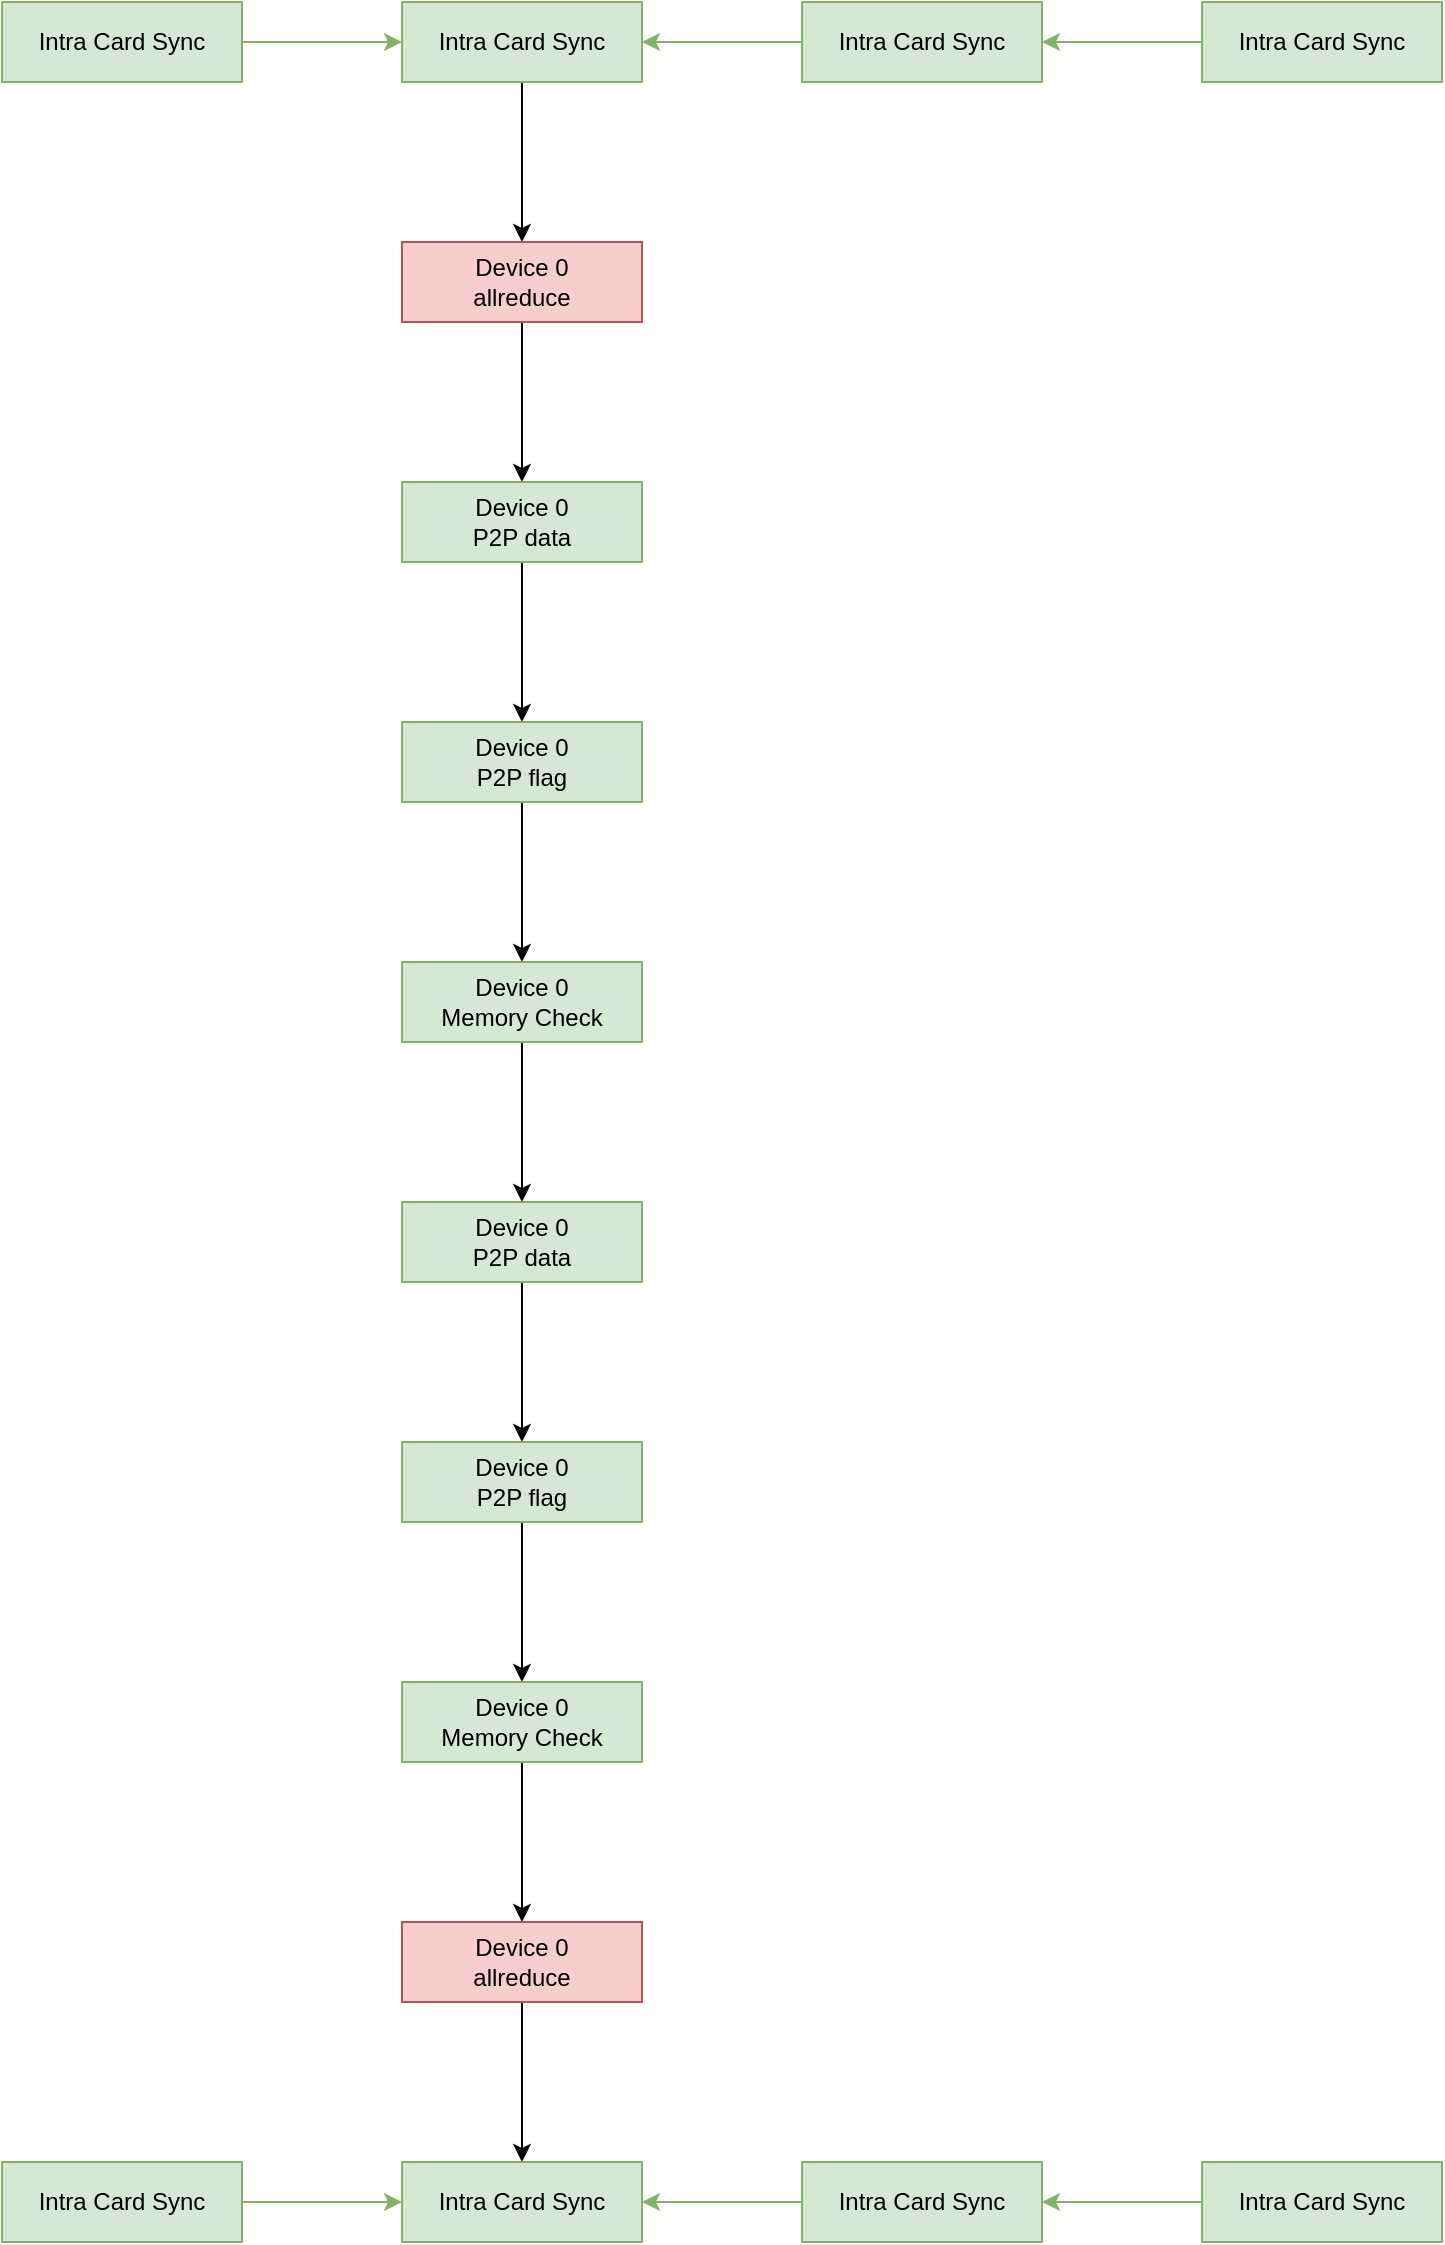 <mxfile version="21.6.9" type="github">
  <diagram name="Page-1" id="izLy7EPjRr3NcosqGQrw">
    <mxGraphModel dx="2924" dy="1150" grid="1" gridSize="10" guides="1" tooltips="1" connect="1" arrows="1" fold="1" page="1" pageScale="1" pageWidth="850" pageHeight="1100" math="0" shadow="0">
      <root>
        <mxCell id="0" />
        <mxCell id="1" parent="0" />
        <mxCell id="YWgQtN8wQ2q7qO5Ea54q-7" value="" style="edgeStyle=orthogonalEdgeStyle;rounded=0;orthogonalLoop=1;jettySize=auto;html=1;" edge="1" parent="1" source="YWgQtN8wQ2q7qO5Ea54q-1" target="YWgQtN8wQ2q7qO5Ea54q-2">
          <mxGeometry relative="1" as="geometry" />
        </mxCell>
        <mxCell id="YWgQtN8wQ2q7qO5Ea54q-1" value="Intra Card Sync" style="rounded=0;whiteSpace=wrap;html=1;fillColor=#d5e8d4;strokeColor=#82b366;" vertex="1" parent="1">
          <mxGeometry x="120" y="200" width="120" height="40" as="geometry" />
        </mxCell>
        <mxCell id="YWgQtN8wQ2q7qO5Ea54q-8" value="" style="edgeStyle=orthogonalEdgeStyle;rounded=0;orthogonalLoop=1;jettySize=auto;html=1;" edge="1" parent="1" source="YWgQtN8wQ2q7qO5Ea54q-2" target="YWgQtN8wQ2q7qO5Ea54q-3">
          <mxGeometry relative="1" as="geometry" />
        </mxCell>
        <mxCell id="YWgQtN8wQ2q7qO5Ea54q-2" value="Device 0&lt;br&gt;allreduce" style="rounded=0;whiteSpace=wrap;html=1;fillColor=#f8cecc;strokeColor=#b85450;" vertex="1" parent="1">
          <mxGeometry x="120" y="320" width="120" height="40" as="geometry" />
        </mxCell>
        <mxCell id="YWgQtN8wQ2q7qO5Ea54q-9" value="" style="edgeStyle=orthogonalEdgeStyle;rounded=0;orthogonalLoop=1;jettySize=auto;html=1;" edge="1" parent="1" source="YWgQtN8wQ2q7qO5Ea54q-3" target="YWgQtN8wQ2q7qO5Ea54q-4">
          <mxGeometry relative="1" as="geometry" />
        </mxCell>
        <mxCell id="YWgQtN8wQ2q7qO5Ea54q-3" value="Device 0&lt;br&gt;P2P data" style="rounded=0;whiteSpace=wrap;html=1;fillColor=#d5e8d4;strokeColor=#82b366;" vertex="1" parent="1">
          <mxGeometry x="120" y="440" width="120" height="40" as="geometry" />
        </mxCell>
        <mxCell id="YWgQtN8wQ2q7qO5Ea54q-21" value="" style="edgeStyle=orthogonalEdgeStyle;rounded=0;orthogonalLoop=1;jettySize=auto;html=1;" edge="1" parent="1" source="YWgQtN8wQ2q7qO5Ea54q-4" target="YWgQtN8wQ2q7qO5Ea54q-20">
          <mxGeometry relative="1" as="geometry" />
        </mxCell>
        <mxCell id="YWgQtN8wQ2q7qO5Ea54q-4" value="Device 0&lt;br style=&quot;border-color: var(--border-color);&quot;&gt;P2P flag" style="rounded=0;whiteSpace=wrap;html=1;fillColor=#d5e8d4;strokeColor=#82b366;" vertex="1" parent="1">
          <mxGeometry x="120" y="560" width="120" height="40" as="geometry" />
        </mxCell>
        <mxCell id="YWgQtN8wQ2q7qO5Ea54q-11" value="" style="edgeStyle=orthogonalEdgeStyle;rounded=0;orthogonalLoop=1;jettySize=auto;html=1;" edge="1" parent="1" source="YWgQtN8wQ2q7qO5Ea54q-5" target="YWgQtN8wQ2q7qO5Ea54q-6">
          <mxGeometry relative="1" as="geometry" />
        </mxCell>
        <mxCell id="YWgQtN8wQ2q7qO5Ea54q-5" value="Device 0&lt;br style=&quot;border-color: var(--border-color);&quot;&gt;P2P data" style="rounded=0;whiteSpace=wrap;html=1;fillColor=#d5e8d4;strokeColor=#82b366;" vertex="1" parent="1">
          <mxGeometry x="120" y="800" width="120" height="40" as="geometry" />
        </mxCell>
        <mxCell id="YWgQtN8wQ2q7qO5Ea54q-13" value="" style="edgeStyle=orthogonalEdgeStyle;rounded=0;orthogonalLoop=1;jettySize=auto;html=1;" edge="1" parent="1" source="YWgQtN8wQ2q7qO5Ea54q-6">
          <mxGeometry relative="1" as="geometry">
            <mxPoint x="180" y="1040" as="targetPoint" />
          </mxGeometry>
        </mxCell>
        <mxCell id="YWgQtN8wQ2q7qO5Ea54q-6" value="Device 0&lt;br style=&quot;border-color: var(--border-color);&quot;&gt;P2P flag" style="rounded=0;whiteSpace=wrap;html=1;fillColor=#d5e8d4;strokeColor=#82b366;" vertex="1" parent="1">
          <mxGeometry x="120" y="920" width="120" height="40" as="geometry" />
        </mxCell>
        <mxCell id="YWgQtN8wQ2q7qO5Ea54q-18" value="" style="edgeStyle=orthogonalEdgeStyle;rounded=0;orthogonalLoop=1;jettySize=auto;html=1;fillColor=#d5e8d4;strokeColor=#82b366;" edge="1" parent="1" source="YWgQtN8wQ2q7qO5Ea54q-14" target="YWgQtN8wQ2q7qO5Ea54q-1">
          <mxGeometry relative="1" as="geometry" />
        </mxCell>
        <mxCell id="YWgQtN8wQ2q7qO5Ea54q-14" value="Intra Card Sync" style="rounded=0;whiteSpace=wrap;html=1;fillColor=#d5e8d4;strokeColor=#82b366;" vertex="1" parent="1">
          <mxGeometry x="320" y="200" width="120" height="40" as="geometry" />
        </mxCell>
        <mxCell id="YWgQtN8wQ2q7qO5Ea54q-19" value="" style="edgeStyle=orthogonalEdgeStyle;rounded=0;orthogonalLoop=1;jettySize=auto;html=1;fillColor=#d5e8d4;strokeColor=#82b366;" edge="1" parent="1" source="YWgQtN8wQ2q7qO5Ea54q-15" target="YWgQtN8wQ2q7qO5Ea54q-14">
          <mxGeometry relative="1" as="geometry" />
        </mxCell>
        <mxCell id="YWgQtN8wQ2q7qO5Ea54q-15" value="Intra Card Sync" style="rounded=0;whiteSpace=wrap;html=1;fillColor=#d5e8d4;strokeColor=#82b366;" vertex="1" parent="1">
          <mxGeometry x="520" y="200" width="120" height="40" as="geometry" />
        </mxCell>
        <mxCell id="YWgQtN8wQ2q7qO5Ea54q-17" value="" style="edgeStyle=orthogonalEdgeStyle;rounded=0;orthogonalLoop=1;jettySize=auto;html=1;fillColor=#d5e8d4;strokeColor=#82b366;" edge="1" parent="1" source="YWgQtN8wQ2q7qO5Ea54q-16" target="YWgQtN8wQ2q7qO5Ea54q-1">
          <mxGeometry relative="1" as="geometry" />
        </mxCell>
        <mxCell id="YWgQtN8wQ2q7qO5Ea54q-16" value="Intra Card Sync" style="rounded=0;whiteSpace=wrap;html=1;fillColor=#d5e8d4;strokeColor=#82b366;" vertex="1" parent="1">
          <mxGeometry x="-80" y="200" width="120" height="40" as="geometry" />
        </mxCell>
        <mxCell id="YWgQtN8wQ2q7qO5Ea54q-22" value="" style="edgeStyle=orthogonalEdgeStyle;rounded=0;orthogonalLoop=1;jettySize=auto;html=1;" edge="1" parent="1" source="YWgQtN8wQ2q7qO5Ea54q-20" target="YWgQtN8wQ2q7qO5Ea54q-5">
          <mxGeometry relative="1" as="geometry" />
        </mxCell>
        <mxCell id="YWgQtN8wQ2q7qO5Ea54q-20" value="Device 0&lt;br&gt;Memory Check" style="rounded=0;whiteSpace=wrap;html=1;fillColor=#d5e8d4;strokeColor=#82b366;" vertex="1" parent="1">
          <mxGeometry x="120" y="680" width="120" height="40" as="geometry" />
        </mxCell>
        <mxCell id="YWgQtN8wQ2q7qO5Ea54q-31" value="" style="edgeStyle=orthogonalEdgeStyle;rounded=0;orthogonalLoop=1;jettySize=auto;html=1;" edge="1" parent="1" source="YWgQtN8wQ2q7qO5Ea54q-32" target="YWgQtN8wQ2q7qO5Ea54q-33">
          <mxGeometry relative="1" as="geometry" />
        </mxCell>
        <mxCell id="YWgQtN8wQ2q7qO5Ea54q-32" value="Device 0&lt;br&gt;allreduce" style="rounded=0;whiteSpace=wrap;html=1;fillColor=#f8cecc;strokeColor=#b85450;" vertex="1" parent="1">
          <mxGeometry x="120" y="1160" width="120" height="40" as="geometry" />
        </mxCell>
        <mxCell id="YWgQtN8wQ2q7qO5Ea54q-33" value="Intra Card Sync" style="rounded=0;whiteSpace=wrap;html=1;fillColor=#d5e8d4;strokeColor=#82b366;" vertex="1" parent="1">
          <mxGeometry x="120" y="1280" width="120" height="40" as="geometry" />
        </mxCell>
        <mxCell id="YWgQtN8wQ2q7qO5Ea54q-34" value="" style="edgeStyle=orthogonalEdgeStyle;rounded=0;orthogonalLoop=1;jettySize=auto;html=1;fillColor=#d5e8d4;strokeColor=#82b366;" edge="1" parent="1" source="YWgQtN8wQ2q7qO5Ea54q-35" target="YWgQtN8wQ2q7qO5Ea54q-33">
          <mxGeometry relative="1" as="geometry" />
        </mxCell>
        <mxCell id="YWgQtN8wQ2q7qO5Ea54q-35" value="Intra Card Sync" style="rounded=0;whiteSpace=wrap;html=1;fillColor=#d5e8d4;strokeColor=#82b366;" vertex="1" parent="1">
          <mxGeometry x="320" y="1280" width="120" height="40" as="geometry" />
        </mxCell>
        <mxCell id="YWgQtN8wQ2q7qO5Ea54q-36" value="" style="edgeStyle=orthogonalEdgeStyle;rounded=0;orthogonalLoop=1;jettySize=auto;html=1;fillColor=#d5e8d4;strokeColor=#82b366;" edge="1" parent="1" source="YWgQtN8wQ2q7qO5Ea54q-37" target="YWgQtN8wQ2q7qO5Ea54q-35">
          <mxGeometry relative="1" as="geometry" />
        </mxCell>
        <mxCell id="YWgQtN8wQ2q7qO5Ea54q-37" value="Intra Card Sync" style="rounded=0;whiteSpace=wrap;html=1;fillColor=#d5e8d4;strokeColor=#82b366;" vertex="1" parent="1">
          <mxGeometry x="520" y="1280" width="120" height="40" as="geometry" />
        </mxCell>
        <mxCell id="YWgQtN8wQ2q7qO5Ea54q-38" value="" style="edgeStyle=orthogonalEdgeStyle;rounded=0;orthogonalLoop=1;jettySize=auto;html=1;fillColor=#d5e8d4;strokeColor=#82b366;" edge="1" parent="1" source="YWgQtN8wQ2q7qO5Ea54q-39" target="YWgQtN8wQ2q7qO5Ea54q-33">
          <mxGeometry relative="1" as="geometry" />
        </mxCell>
        <mxCell id="YWgQtN8wQ2q7qO5Ea54q-39" value="Intra Card Sync" style="rounded=0;whiteSpace=wrap;html=1;fillColor=#d5e8d4;strokeColor=#82b366;" vertex="1" parent="1">
          <mxGeometry x="-80" y="1280" width="120" height="40" as="geometry" />
        </mxCell>
        <mxCell id="YWgQtN8wQ2q7qO5Ea54q-41" value="" style="edgeStyle=orthogonalEdgeStyle;rounded=0;orthogonalLoop=1;jettySize=auto;html=1;" edge="1" parent="1" source="YWgQtN8wQ2q7qO5Ea54q-40" target="YWgQtN8wQ2q7qO5Ea54q-32">
          <mxGeometry relative="1" as="geometry" />
        </mxCell>
        <mxCell id="YWgQtN8wQ2q7qO5Ea54q-40" value="Device 0&lt;br&gt;Memory Check" style="rounded=0;whiteSpace=wrap;html=1;fillColor=#d5e8d4;strokeColor=#82b366;" vertex="1" parent="1">
          <mxGeometry x="120" y="1040" width="120" height="40" as="geometry" />
        </mxCell>
      </root>
    </mxGraphModel>
  </diagram>
</mxfile>
